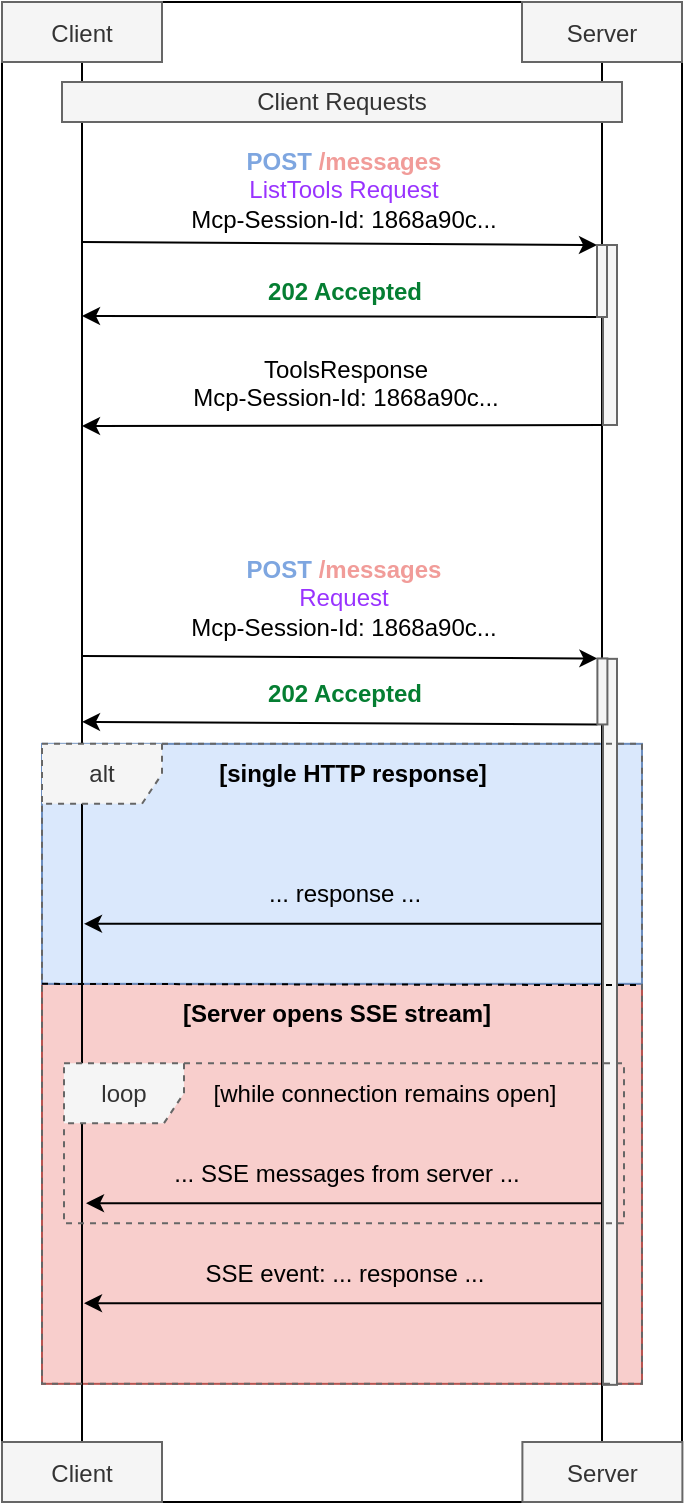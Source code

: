 <mxfile version="26.2.2" pages="2">
  <diagram name="Page-1" id="123456">
    <mxGraphModel dx="971" dy="740" grid="1" gridSize="10" guides="1" tooltips="1" connect="1" arrows="1" fold="1" page="1" pageScale="1" pageWidth="827" pageHeight="1169" math="0" shadow="0">
      <root>
        <mxCell id="0" />
        <mxCell id="1" parent="0" />
        <mxCell id="bvsU6awOQzSfe4YdC9JR-67" value="" style="rounded=0;whiteSpace=wrap;html=1;fillColor=none;" vertex="1" parent="1">
          <mxGeometry x="230" y="40" width="340" height="750" as="geometry" />
        </mxCell>
        <mxCell id="bvsU6awOQzSfe4YdC9JR-65" value="" style="rounded=0;whiteSpace=wrap;html=1;fillColor=#f8cecc;strokeColor=#b85450;" vertex="1" parent="1">
          <mxGeometry x="250" y="530.92" width="300" height="200" as="geometry" />
        </mxCell>
        <mxCell id="bvsU6awOQzSfe4YdC9JR-63" value="" style="rounded=0;whiteSpace=wrap;html=1;fillColor=#dae8fc;strokeColor=#6c8ebf;" vertex="1" parent="1">
          <mxGeometry x="250" y="410.92" width="300" height="120" as="geometry" />
        </mxCell>
        <mxCell id="bvsU6awOQzSfe4YdC9JR-38" style="edgeStyle=orthogonalEdgeStyle;rounded=0;orthogonalLoop=1;jettySize=auto;html=1;endArrow=none;endFill=1;startFill=0;" edge="1" parent="1" source="bvsU6awOQzSfe4YdC9JR-39">
          <mxGeometry relative="1" as="geometry">
            <mxPoint x="270" y="760" as="targetPoint" />
          </mxGeometry>
        </mxCell>
        <mxCell id="bvsU6awOQzSfe4YdC9JR-39" value="Client" style="shape=rectangle;fillColor=#f5f5f5;fontColor=#333333;strokeColor=#666666;" vertex="1" parent="1">
          <mxGeometry x="230" y="40" width="80" height="30" as="geometry" />
        </mxCell>
        <mxCell id="bvsU6awOQzSfe4YdC9JR-40" style="edgeStyle=orthogonalEdgeStyle;rounded=0;orthogonalLoop=1;jettySize=auto;html=1;endArrow=none;startFill=0;" edge="1" parent="1" source="bvsU6awOQzSfe4YdC9JR-41">
          <mxGeometry relative="1" as="geometry">
            <mxPoint x="530" y="760" as="targetPoint" />
          </mxGeometry>
        </mxCell>
        <mxCell id="bvsU6awOQzSfe4YdC9JR-41" value="Server" style="shape=rectangle;fillColor=#f5f5f5;fontColor=#333333;strokeColor=#666666;" vertex="1" parent="1">
          <mxGeometry x="490" y="40" width="80" height="30" as="geometry" />
        </mxCell>
        <mxCell id="bvsU6awOQzSfe4YdC9JR-42" value="Client Requests" style="rounded=0;whiteSpace=wrap;html=1;fillColor=#f5f5f5;fontColor=#333333;strokeColor=#666666;" vertex="1" parent="1">
          <mxGeometry x="260" y="80" width="280" height="20" as="geometry" />
        </mxCell>
        <mxCell id="bvsU6awOQzSfe4YdC9JR-44" value="&lt;span style=&quot;font-family: Helvetica; font-size: 12px; font-style: normal; font-variant-ligatures: normal; font-variant-caps: normal; letter-spacing: normal; orphans: 2; text-indent: 0px; text-transform: none; widows: 2; word-spacing: 0px; -webkit-text-stroke-width: 0px; white-space: normal; text-decoration-thickness: initial; text-decoration-style: initial; text-decoration-color: initial; float: none; display: inline !important;&quot;&gt;&lt;font style=&quot;color: rgb(126, 166, 224);&quot;&gt;&lt;b style=&quot;&quot;&gt;POST&lt;/b&gt;&lt;/font&gt;&lt;/span&gt;&lt;span style=&quot;color: rgb(0, 0, 0); font-family: Helvetica; font-size: 12px; font-style: normal; font-variant-ligatures: normal; font-variant-caps: normal; font-weight: 400; letter-spacing: normal; orphans: 2; text-indent: 0px; text-transform: none; widows: 2; word-spacing: 0px; -webkit-text-stroke-width: 0px; white-space: normal; text-decoration-thickness: initial; text-decoration-style: initial; text-decoration-color: initial; float: none; display: inline !important;&quot;&gt; &lt;/span&gt;&lt;span style=&quot;font-family: Helvetica; font-size: 12px; font-style: normal; font-variant-ligatures: normal; font-variant-caps: normal; letter-spacing: normal; orphans: 2; text-indent: 0px; text-transform: none; widows: 2; word-spacing: 0px; -webkit-text-stroke-width: 0px; white-space: normal; text-decoration-thickness: initial; text-decoration-style: initial; text-decoration-color: initial; float: none; display: inline !important;&quot;&gt;&lt;font style=&quot;color: rgb(241, 156, 153);&quot;&gt;&lt;b style=&quot;&quot;&gt;/messages&lt;/b&gt;&lt;/font&gt;&lt;/span&gt;&lt;div&gt;&lt;span style=&quot;background-color: transparent;&quot;&gt;&lt;font style=&quot;color: rgb(153, 51, 255);&quot;&gt;ListTools Request&lt;/font&gt;&lt;/span&gt;&lt;/div&gt;&lt;div&gt;Mcp-Session-Id: 1868a90c...&lt;span style=&quot;background-color: transparent;&quot;&gt;&lt;/span&gt;&lt;/div&gt;" style="text;whiteSpace=wrap;html=1;fillColor=none;align=center;" vertex="1" parent="1">
          <mxGeometry x="322" y="106" width="158" height="50" as="geometry" />
        </mxCell>
        <mxCell id="bvsU6awOQzSfe4YdC9JR-46" value="&lt;font style=&quot;color: light-dark(rgb(5, 126, 50), rgb(58, 117, 107));&quot;&gt;&lt;b&gt;202 Accepted&lt;/b&gt;&lt;/font&gt;" style="text;html=1;align=center;verticalAlign=middle;resizable=0;points=[];autosize=1;strokeColor=none;fillColor=none;" vertex="1" parent="1">
          <mxGeometry x="351" y="170" width="100" height="30" as="geometry" />
        </mxCell>
        <mxCell id="bvsU6awOQzSfe4YdC9JR-48" value="" style="endArrow=classic;html=1;rounded=0;entryX=0;entryY=1;entryDx=0;entryDy=0;" edge="1" parent="1" target="bvsU6awOQzSfe4YdC9JR-73">
          <mxGeometry width="50" height="50" relative="1" as="geometry">
            <mxPoint x="270" y="367" as="sourcePoint" />
            <mxPoint x="530" y="367" as="targetPoint" />
          </mxGeometry>
        </mxCell>
        <mxCell id="bvsU6awOQzSfe4YdC9JR-49" value="&lt;span style=&quot;font-family: Helvetica; font-size: 12px; font-style: normal; font-variant-ligatures: normal; font-variant-caps: normal; letter-spacing: normal; orphans: 2; text-indent: 0px; text-transform: none; widows: 2; word-spacing: 0px; -webkit-text-stroke-width: 0px; white-space: normal; text-decoration-thickness: initial; text-decoration-style: initial; text-decoration-color: initial; float: none; display: inline !important;&quot;&gt;&lt;font style=&quot;color: rgb(126, 166, 224);&quot;&gt;&lt;b style=&quot;&quot;&gt;POST&lt;/b&gt;&lt;/font&gt;&lt;/span&gt;&lt;span style=&quot;color: rgb(0, 0, 0); font-family: Helvetica; font-size: 12px; font-style: normal; font-variant-ligatures: normal; font-variant-caps: normal; font-weight: 400; letter-spacing: normal; orphans: 2; text-indent: 0px; text-transform: none; widows: 2; word-spacing: 0px; -webkit-text-stroke-width: 0px; white-space: normal; text-decoration-thickness: initial; text-decoration-style: initial; text-decoration-color: initial; float: none; display: inline !important;&quot;&gt; &lt;/span&gt;&lt;span style=&quot;font-family: Helvetica; font-size: 12px; font-style: normal; font-variant-ligatures: normal; font-variant-caps: normal; letter-spacing: normal; orphans: 2; text-indent: 0px; text-transform: none; widows: 2; word-spacing: 0px; -webkit-text-stroke-width: 0px; white-space: normal; text-decoration-thickness: initial; text-decoration-style: initial; text-decoration-color: initial; float: none; display: inline !important;&quot;&gt;&lt;font style=&quot;color: rgb(241, 156, 153);&quot;&gt;&lt;b style=&quot;&quot;&gt;/messages&lt;/b&gt;&lt;/font&gt;&lt;/span&gt;&lt;div&gt;&lt;span style=&quot;background-color: transparent;&quot;&gt;&lt;font style=&quot;color: rgb(153, 51, 255);&quot;&gt;Request&lt;/font&gt;&lt;/span&gt;&lt;/div&gt;&lt;div&gt;Mcp-Session-Id: 1868a90c...&lt;span style=&quot;background-color: transparent;&quot;&gt;&lt;/span&gt;&lt;/div&gt;" style="text;whiteSpace=wrap;html=1;fillColor=none;align=center;" vertex="1" parent="1">
          <mxGeometry x="322" y="310" width="158" height="50" as="geometry" />
        </mxCell>
        <mxCell id="bvsU6awOQzSfe4YdC9JR-50" value="&lt;font style=&quot;color: rgb(0, 0, 0);&quot;&gt;&lt;b&gt;[single HTTP response]&lt;/b&gt;&lt;/font&gt;" style="text;html=1;align=center;verticalAlign=middle;resizable=0;points=[];autosize=1;strokeColor=none;fillColor=none;" vertex="1" parent="1">
          <mxGeometry x="325" y="410.92" width="160" height="30" as="geometry" />
        </mxCell>
        <mxCell id="bvsU6awOQzSfe4YdC9JR-51" value="&lt;font&gt;... response ...&lt;/font&gt;" style="text;html=1;align=center;verticalAlign=middle;resizable=0;points=[];autosize=1;strokeColor=none;fillColor=none;" vertex="1" parent="1">
          <mxGeometry x="351" y="470.92" width="100" height="30" as="geometry" />
        </mxCell>
        <mxCell id="bvsU6awOQzSfe4YdC9JR-52" value="" style="endArrow=classic;html=1;rounded=0;" edge="1" parent="1">
          <mxGeometry width="50" height="50" relative="1" as="geometry">
            <mxPoint x="531" y="500.92" as="sourcePoint" />
            <mxPoint x="271" y="500.92" as="targetPoint" />
          </mxGeometry>
        </mxCell>
        <mxCell id="bvsU6awOQzSfe4YdC9JR-53" value="[while connection remains open]" style="text;html=1;align=center;verticalAlign=middle;resizable=0;points=[];autosize=1;strokeColor=none;fillColor=none;" vertex="1" parent="1">
          <mxGeometry x="326" y="570.59" width="190" height="30" as="geometry" />
        </mxCell>
        <mxCell id="bvsU6awOQzSfe4YdC9JR-55" value="... SSE messages from server ..." style="text;html=1;align=center;verticalAlign=middle;resizable=0;points=[];autosize=1;strokeColor=none;fillColor=none;" vertex="1" parent="1">
          <mxGeometry x="302" y="610.59" width="200" height="30" as="geometry" />
        </mxCell>
        <mxCell id="bvsU6awOQzSfe4YdC9JR-56" value="" style="endArrow=classic;html=1;rounded=0;" edge="1" parent="1">
          <mxGeometry width="50" height="50" relative="1" as="geometry">
            <mxPoint x="532" y="640.59" as="sourcePoint" />
            <mxPoint x="272" y="640.59" as="targetPoint" />
          </mxGeometry>
        </mxCell>
        <mxCell id="bvsU6awOQzSfe4YdC9JR-57" value="SSE event: ... response ..." style="text;html=1;align=center;verticalAlign=middle;resizable=0;points=[];autosize=1;strokeColor=none;fillColor=none;" vertex="1" parent="1">
          <mxGeometry x="321" y="660.59" width="160" height="30" as="geometry" />
        </mxCell>
        <mxCell id="bvsU6awOQzSfe4YdC9JR-58" value="" style="endArrow=classic;html=1;rounded=0;" edge="1" parent="1">
          <mxGeometry width="50" height="50" relative="1" as="geometry">
            <mxPoint x="531" y="690.59" as="sourcePoint" />
            <mxPoint x="271" y="690.59" as="targetPoint" />
          </mxGeometry>
        </mxCell>
        <mxCell id="bvsU6awOQzSfe4YdC9JR-62" value="&lt;b&gt;[Server opens SSE stream]&lt;/b&gt;" style="text;html=1;align=center;verticalAlign=middle;resizable=0;points=[];autosize=1;strokeColor=none;fillColor=none;" vertex="1" parent="1">
          <mxGeometry x="307" y="530.92" width="180" height="30" as="geometry" />
        </mxCell>
        <mxCell id="bvsU6awOQzSfe4YdC9JR-68" value="Client" style="shape=rectangle;fillColor=#f5f5f5;fontColor=#333333;strokeColor=#666666;" vertex="1" parent="1">
          <mxGeometry x="230" y="760" width="80" height="30" as="geometry" />
        </mxCell>
        <mxCell id="bvsU6awOQzSfe4YdC9JR-69" value="Server" style="shape=rectangle;fillColor=#f5f5f5;fontColor=#333333;strokeColor=#666666;" vertex="1" parent="1">
          <mxGeometry x="490.2" y="760" width="80" height="30" as="geometry" />
        </mxCell>
        <mxCell id="bvsU6awOQzSfe4YdC9JR-43" value="" style="endArrow=classic;html=1;rounded=0;entryX=0;entryY=1;entryDx=0;entryDy=0;" edge="1" parent="1" target="bvsU6awOQzSfe4YdC9JR-70">
          <mxGeometry width="50" height="50" relative="1" as="geometry">
            <mxPoint x="270" y="160" as="sourcePoint" />
            <mxPoint x="530" y="163" as="targetPoint" />
          </mxGeometry>
        </mxCell>
        <mxCell id="bvsU6awOQzSfe4YdC9JR-45" value="" style="endArrow=classic;html=1;rounded=0;exitX=1;exitY=1;exitDx=0;exitDy=0;" edge="1" parent="1" source="bvsU6awOQzSfe4YdC9JR-70">
          <mxGeometry width="50" height="50" relative="1" as="geometry">
            <mxPoint x="530" y="197" as="sourcePoint" />
            <mxPoint x="270" y="197" as="targetPoint" />
          </mxGeometry>
        </mxCell>
        <mxCell id="bvsU6awOQzSfe4YdC9JR-72" value="&lt;font style=&quot;color: light-dark(rgb(5, 126, 50), rgb(58, 117, 107));&quot;&gt;&lt;b&gt;202 Accepted&lt;/b&gt;&lt;/font&gt;" style="text;html=1;align=center;verticalAlign=middle;resizable=0;points=[];autosize=1;strokeColor=none;fillColor=none;" vertex="1" parent="1">
          <mxGeometry x="351" y="370.92" width="100" height="30" as="geometry" />
        </mxCell>
        <mxCell id="bvsU6awOQzSfe4YdC9JR-75" value="" style="endArrow=classic;html=1;rounded=0;exitX=1;exitY=1;exitDx=0;exitDy=0;" edge="1" parent="1" source="bvsU6awOQzSfe4YdC9JR-73">
          <mxGeometry width="50" height="50" relative="1" as="geometry">
            <mxPoint x="528" y="399.92" as="sourcePoint" />
            <mxPoint x="270" y="399.92" as="targetPoint" />
          </mxGeometry>
        </mxCell>
        <mxCell id="bvsU6awOQzSfe4YdC9JR-77" value="" style="rounded=0;whiteSpace=wrap;html=1;fillColor=#f5f5f5;fontColor=#333333;strokeColor=#666666;rotation=90;" vertex="1" parent="1">
          <mxGeometry x="352.5" y="546.42" width="363" height="7" as="geometry" />
        </mxCell>
        <mxCell id="bvsU6awOQzSfe4YdC9JR-73" value="" style="rounded=0;whiteSpace=wrap;html=1;fillColor=#f5f5f5;fontColor=#333333;strokeColor=#666666;rotation=90;" vertex="1" parent="1">
          <mxGeometry x="513.7" y="382.23" width="33" height="5" as="geometry" />
        </mxCell>
        <mxCell id="bvsU6awOQzSfe4YdC9JR-54" value="loop" style="shape=umlFrame;whiteSpace=wrap;html=1;pointerEvents=0;dashed=1;fillColor=#f5f5f5;fontColor=#333333;strokeColor=#666666;" vertex="1" parent="1">
          <mxGeometry x="261" y="570.59" width="280" height="80" as="geometry" />
        </mxCell>
        <mxCell id="bvsU6awOQzSfe4YdC9JR-61" value="" style="endArrow=none;html=1;rounded=0;endFill=1;startFill=0;dashed=1;entryX=0.998;entryY=0.377;entryDx=0;entryDy=0;entryPerimeter=0;" edge="1" parent="1" target="bvsU6awOQzSfe4YdC9JR-59">
          <mxGeometry width="50" height="50" relative="1" as="geometry">
            <mxPoint x="250" y="530.92" as="sourcePoint" />
            <mxPoint x="510" y="530.92" as="targetPoint" />
          </mxGeometry>
        </mxCell>
        <mxCell id="bvsU6awOQzSfe4YdC9JR-59" value="alt" style="shape=umlFrame;whiteSpace=wrap;html=1;pointerEvents=0;dashed=1;fillColor=#f5f5f5;fontColor=#333333;strokeColor=#666666;" vertex="1" parent="1">
          <mxGeometry x="250" y="410.92" width="300" height="320" as="geometry" />
        </mxCell>
        <mxCell id="kSpykjq3NSgXKiY-Ckrp-1" value="&lt;font&gt;&lt;span style=&quot;font-family: Helvetica; font-size: 12px; font-style: normal; font-variant-ligatures: normal; font-variant-caps: normal; font-weight: 400; letter-spacing: normal; orphans: 2; text-indent: 0px; text-transform: none; widows: 2; word-spacing: 0px; -webkit-text-stroke-width: 0px; white-space: normal; text-decoration-thickness: initial; text-decoration-style: initial; text-decoration-color: initial; float: none; display: inline !important;&quot;&gt;ToolsResponse&lt;/span&gt;&lt;br style=&quot;forced-color-adjust: none; font-family: Helvetica; font-size: 12px; font-style: normal; font-variant-ligatures: normal; font-variant-caps: normal; font-weight: 400; letter-spacing: normal; orphans: 2; text-indent: 0px; text-transform: none; widows: 2; word-spacing: 0px; -webkit-text-stroke-width: 0px; white-space: normal; text-decoration-thickness: initial; text-decoration-style: initial; text-decoration-color: initial;&quot;&gt;&lt;span style=&quot;font-family: Helvetica; font-size: 12px; font-style: normal; font-variant-ligatures: normal; font-variant-caps: normal; font-weight: 400; letter-spacing: normal; orphans: 2; text-indent: 0px; text-transform: none; widows: 2; word-spacing: 0px; -webkit-text-stroke-width: 0px; white-space: normal; text-decoration-thickness: initial; text-decoration-style: initial; text-decoration-color: initial; float: none; display: inline !important;&quot;&gt;Mcp-Session-Id: 1868a90c...&lt;/span&gt;&lt;/font&gt;" style="text;whiteSpace=wrap;html=1;align=center;" vertex="1" parent="1">
          <mxGeometry x="322" y="210" width="160" height="44" as="geometry" />
        </mxCell>
        <mxCell id="kSpykjq3NSgXKiY-Ckrp-2" value="" style="endArrow=classic;html=1;rounded=0;exitX=1;exitY=1;exitDx=0;exitDy=0;" edge="1" parent="1" source="kSpykjq3NSgXKiY-Ckrp-3">
          <mxGeometry width="50" height="50" relative="1" as="geometry">
            <mxPoint x="532" y="252" as="sourcePoint" />
            <mxPoint x="270" y="252" as="targetPoint" />
          </mxGeometry>
        </mxCell>
        <mxCell id="kSpykjq3NSgXKiY-Ckrp-3" value="" style="rounded=0;whiteSpace=wrap;html=1;fillColor=#f5f5f5;fontColor=#333333;strokeColor=#666666;rotation=90;" vertex="1" parent="1">
          <mxGeometry x="489" y="203" width="90" height="7" as="geometry" />
        </mxCell>
        <mxCell id="bvsU6awOQzSfe4YdC9JR-70" value="" style="rounded=0;whiteSpace=wrap;html=1;fillColor=#f5f5f5;fontColor=#333333;strokeColor=#666666;rotation=90;" vertex="1" parent="1">
          <mxGeometry x="512" y="177" width="36" height="5" as="geometry" />
        </mxCell>
      </root>
    </mxGraphModel>
  </diagram>
  <diagram id="hjMWY0siL_BzSEtivl56" name="Page-2">
    <mxGraphModel dx="551" dy="420" grid="1" gridSize="10" guides="1" tooltips="1" connect="1" arrows="1" fold="1" page="1" pageScale="1" pageWidth="827" pageHeight="1169" math="0" shadow="0">
      <root>
        <mxCell id="0" />
        <mxCell id="1" parent="0" />
        <mxCell id="BoXOAE26odiqFkRZH7zJ-1" value="" style="rounded=0;whiteSpace=wrap;html=1;fillColor=none;" vertex="1" parent="1">
          <mxGeometry x="220" y="140" width="340" height="400" as="geometry" />
        </mxCell>
        <mxCell id="BoXOAE26odiqFkRZH7zJ-2" style="edgeStyle=orthogonalEdgeStyle;rounded=0;orthogonalLoop=1;jettySize=auto;html=1;endArrow=none;endFill=1;startFill=0;" edge="1" parent="1" source="BoXOAE26odiqFkRZH7zJ-3">
          <mxGeometry relative="1" as="geometry">
            <mxPoint x="260" y="520" as="targetPoint" />
          </mxGeometry>
        </mxCell>
        <mxCell id="BoXOAE26odiqFkRZH7zJ-3" value="Client" style="shape=rectangle;fillColor=#f5f5f5;fontColor=#333333;strokeColor=#666666;" vertex="1" parent="1">
          <mxGeometry x="220" y="140" width="80" height="30" as="geometry" />
        </mxCell>
        <mxCell id="BoXOAE26odiqFkRZH7zJ-4" style="edgeStyle=orthogonalEdgeStyle;rounded=0;orthogonalLoop=1;jettySize=auto;html=1;endArrow=none;startFill=0;" edge="1" parent="1" source="BoXOAE26odiqFkRZH7zJ-5">
          <mxGeometry relative="1" as="geometry">
            <mxPoint x="520" y="520" as="targetPoint" />
          </mxGeometry>
        </mxCell>
        <mxCell id="BoXOAE26odiqFkRZH7zJ-5" value="Server" style="shape=rectangle;fillColor=#f5f5f5;fontColor=#333333;strokeColor=#666666;" vertex="1" parent="1">
          <mxGeometry x="480" y="140" width="80" height="30" as="geometry" />
        </mxCell>
        <mxCell id="BoXOAE26odiqFkRZH7zJ-6" value="Initialization" style="rounded=0;whiteSpace=wrap;html=1;fillColor=#f5f5f5;fontColor=#333333;strokeColor=#666666;" vertex="1" parent="1">
          <mxGeometry x="250" y="180" width="280" height="20" as="geometry" />
        </mxCell>
        <mxCell id="BoXOAE26odiqFkRZH7zJ-7" value="" style="endArrow=classic;html=1;rounded=0;entryX=0;entryY=1;entryDx=0;entryDy=0;" edge="1" parent="1" target="NLQT41rko_3tewZHnkeb-2">
          <mxGeometry width="50" height="50" relative="1" as="geometry">
            <mxPoint x="260" y="357" as="sourcePoint" />
            <mxPoint x="520" y="357" as="targetPoint" />
          </mxGeometry>
        </mxCell>
        <mxCell id="BoXOAE26odiqFkRZH7zJ-8" value="&lt;span style=&quot;font-family: Helvetica; font-size: 12px; font-style: normal; font-variant-ligatures: normal; font-variant-caps: normal; letter-spacing: normal; orphans: 2; text-indent: 0px; text-transform: none; widows: 2; word-spacing: 0px; -webkit-text-stroke-width: 0px; white-space: normal; text-decoration-thickness: initial; text-decoration-style: initial; text-decoration-color: initial; float: none; display: inline !important;&quot;&gt;&lt;font style=&quot;color: rgb(126, 166, 224);&quot;&gt;&lt;b style=&quot;&quot;&gt;POST&lt;/b&gt;&lt;/font&gt;&lt;/span&gt;&lt;span style=&quot;color: rgb(0, 0, 0); font-family: Helvetica; font-size: 12px; font-style: normal; font-variant-ligatures: normal; font-variant-caps: normal; font-weight: 400; letter-spacing: normal; orphans: 2; text-indent: 0px; text-transform: none; widows: 2; word-spacing: 0px; -webkit-text-stroke-width: 0px; white-space: normal; text-decoration-thickness: initial; text-decoration-style: initial; text-decoration-color: initial; float: none; display: inline !important;&quot;&gt; &lt;/span&gt;&lt;span style=&quot;font-family: Helvetica; font-size: 12px; font-style: normal; font-variant-ligatures: normal; font-variant-caps: normal; letter-spacing: normal; orphans: 2; text-indent: 0px; text-transform: none; widows: 2; word-spacing: 0px; -webkit-text-stroke-width: 0px; white-space: normal; text-decoration-thickness: initial; text-decoration-style: initial; text-decoration-color: initial; float: none; display: inline !important;&quot;&gt;&lt;font style=&quot;color: rgb(241, 156, 153);&quot;&gt;&lt;b style=&quot;&quot;&gt;/messages&lt;/b&gt;&lt;/font&gt;&lt;/span&gt;&lt;div&gt;&lt;span style=&quot;background-color: transparent;&quot;&gt;&lt;font style=&quot;color: rgb(153, 51, 255);&quot;&gt;InitializeRequest&lt;/font&gt;&lt;/span&gt;&lt;/div&gt;&lt;div&gt;Mcp-Session-Id: 1868a90c...&lt;span style=&quot;background-color: transparent;&quot;&gt;&lt;/span&gt;&lt;/div&gt;" style="text;whiteSpace=wrap;html=1;fillColor=none;align=center;" vertex="1" parent="1">
          <mxGeometry x="312" y="300" width="158" height="50" as="geometry" />
        </mxCell>
        <mxCell id="BoXOAE26odiqFkRZH7zJ-9" value="" style="endArrow=classic;html=1;rounded=0;entryX=0;entryY=1;entryDx=0;entryDy=0;" edge="1" parent="1" target="NLQT41rko_3tewZHnkeb-1">
          <mxGeometry width="50" height="50" relative="1" as="geometry">
            <mxPoint x="260" y="240" as="sourcePoint" />
            <mxPoint x="520" y="240" as="targetPoint" />
          </mxGeometry>
        </mxCell>
        <mxCell id="BoXOAE26odiqFkRZH7zJ-10" value="&lt;font style=&quot;color: rgb(151, 208, 119);&quot;&gt;&lt;b&gt;GET&lt;/b&gt;&lt;/font&gt;&lt;b&gt; &lt;font style=&quot;color: rgb(241, 156, 153);&quot;&gt;/sse&lt;/font&gt;&lt;/b&gt;&lt;div&gt;&lt;font style=&quot;color: rgb(178, 102, 255);&quot;&gt;Start session&lt;/font&gt;&lt;/div&gt;" style="text;html=1;align=center;verticalAlign=middle;resizable=0;points=[];autosize=1;strokeColor=none;fillColor=none;" vertex="1" parent="1">
          <mxGeometry x="345" y="203" width="90" height="40" as="geometry" />
        </mxCell>
        <mxCell id="BoXOAE26odiqFkRZH7zJ-11" value="&lt;font style=&quot;color: rgb(154, 199, 191);&quot;&gt;&lt;span style=&quot;font-family: Helvetica; font-size: 12px; font-style: normal; font-variant-ligatures: normal; font-variant-caps: normal; font-weight: 400; letter-spacing: normal; orphans: 2; text-indent: 0px; text-transform: none; widows: 2; word-spacing: 0px; -webkit-text-stroke-width: 0px; white-space: normal; text-decoration-thickness: initial; text-decoration-style: initial; text-decoration-color: initial; float: none; display: inline !important; color: rgb(0, 0, 0);&quot;&gt;InitializeResponse&lt;/span&gt;&lt;br style=&quot;forced-color-adjust: none; font-family: Helvetica; font-size: 12px; font-style: normal; font-variant-ligatures: normal; font-variant-caps: normal; font-weight: 400; letter-spacing: normal; orphans: 2; text-indent: 0px; text-transform: none; widows: 2; word-spacing: 0px; -webkit-text-stroke-width: 0px; white-space: normal; text-decoration-thickness: initial; text-decoration-style: initial; text-decoration-color: initial; color: rgb(0, 0, 0);&quot;&gt;&lt;span style=&quot;font-family: Helvetica; font-size: 12px; font-style: normal; font-variant-ligatures: normal; font-variant-caps: normal; font-weight: 400; letter-spacing: normal; orphans: 2; text-indent: 0px; text-transform: none; widows: 2; word-spacing: 0px; -webkit-text-stroke-width: 0px; white-space: normal; text-decoration-thickness: initial; text-decoration-style: initial; text-decoration-color: initial; float: none; display: inline !important; color: rgb(0, 0, 0);&quot;&gt;Mcp-Session-Id: 1868a90c...&lt;/span&gt;&lt;/font&gt;&lt;div&gt;&lt;br&gt;&lt;/div&gt;" style="text;whiteSpace=wrap;html=1;align=center;" vertex="1" parent="1">
          <mxGeometry x="310" y="250" width="160" height="44" as="geometry" />
        </mxCell>
        <mxCell id="BoXOAE26odiqFkRZH7zJ-12" value="" style="endArrow=classic;html=1;rounded=0;" edge="1" parent="1">
          <mxGeometry width="50" height="50" relative="1" as="geometry">
            <mxPoint x="520" y="292" as="sourcePoint" />
            <mxPoint x="260" y="292" as="targetPoint" />
          </mxGeometry>
        </mxCell>
        <mxCell id="BoXOAE26odiqFkRZH7zJ-13" value="" style="endArrow=classic;html=1;rounded=0;exitX=1;exitY=1;exitDx=0;exitDy=0;" edge="1" parent="1" source="NLQT41rko_3tewZHnkeb-2">
          <mxGeometry width="50" height="50" relative="1" as="geometry">
            <mxPoint x="520" y="391" as="sourcePoint" />
            <mxPoint x="260" y="391" as="targetPoint" />
          </mxGeometry>
        </mxCell>
        <mxCell id="BoXOAE26odiqFkRZH7zJ-14" value="&lt;font style=&quot;color: light-dark(rgb(5, 126, 50), rgb(58, 117, 107));&quot;&gt;&lt;b&gt;202 Accepted&lt;/b&gt;&lt;/font&gt;" style="text;html=1;align=center;verticalAlign=middle;resizable=0;points=[];autosize=1;strokeColor=none;fillColor=none;" vertex="1" parent="1">
          <mxGeometry x="341" y="364" width="100" height="30" as="geometry" />
        </mxCell>
        <mxCell id="BoXOAE26odiqFkRZH7zJ-15" value="" style="endArrow=classic;html=1;rounded=0;entryX=0;entryY=1;entryDx=0;entryDy=0;" edge="1" parent="1" target="srx_w0445ORTyAmC4JLv-2">
          <mxGeometry width="50" height="50" relative="1" as="geometry">
            <mxPoint x="260" y="457" as="sourcePoint" />
            <mxPoint x="520" y="457" as="targetPoint" />
          </mxGeometry>
        </mxCell>
        <mxCell id="BoXOAE26odiqFkRZH7zJ-16" value="&lt;span style=&quot;font-family: Helvetica; font-size: 12px; font-style: normal; font-variant-ligatures: normal; font-variant-caps: normal; letter-spacing: normal; orphans: 2; text-indent: 0px; text-transform: none; widows: 2; word-spacing: 0px; -webkit-text-stroke-width: 0px; white-space: normal; text-decoration-thickness: initial; text-decoration-style: initial; text-decoration-color: initial; float: none; display: inline !important;&quot;&gt;&lt;font style=&quot;color: rgb(126, 166, 224);&quot;&gt;&lt;b style=&quot;&quot;&gt;POST&lt;/b&gt;&lt;/font&gt;&lt;/span&gt;&lt;span style=&quot;color: rgb(0, 0, 0); font-family: Helvetica; font-size: 12px; font-style: normal; font-variant-ligatures: normal; font-variant-caps: normal; font-weight: 400; letter-spacing: normal; orphans: 2; text-indent: 0px; text-transform: none; widows: 2; word-spacing: 0px; -webkit-text-stroke-width: 0px; white-space: normal; text-decoration-thickness: initial; text-decoration-style: initial; text-decoration-color: initial; float: none; display: inline !important;&quot;&gt; &lt;/span&gt;&lt;span style=&quot;font-family: Helvetica; font-size: 12px; font-style: normal; font-variant-ligatures: normal; font-variant-caps: normal; letter-spacing: normal; orphans: 2; text-indent: 0px; text-transform: none; widows: 2; word-spacing: 0px; -webkit-text-stroke-width: 0px; white-space: normal; text-decoration-thickness: initial; text-decoration-style: initial; text-decoration-color: initial; float: none; display: inline !important;&quot;&gt;&lt;font style=&quot;color: rgb(241, 156, 153);&quot;&gt;&lt;b style=&quot;&quot;&gt;/messages&lt;/b&gt;&lt;/font&gt;&lt;/span&gt;&lt;div&gt;&lt;span style=&quot;background-color: transparent;&quot;&gt;&lt;font style=&quot;color: rgb(153, 51, 255);&quot;&gt;InitializeNotification&lt;/font&gt;&lt;/span&gt;&lt;/div&gt;&lt;div&gt;Mcp-Session-Id: 1868a90c...&lt;span style=&quot;background-color: transparent;&quot;&gt;&lt;/span&gt;&lt;/div&gt;" style="text;whiteSpace=wrap;html=1;fillColor=none;align=center;" vertex="1" parent="1">
          <mxGeometry x="312" y="400" width="158" height="50" as="geometry" />
        </mxCell>
        <mxCell id="BoXOAE26odiqFkRZH7zJ-17" value="" style="endArrow=classic;html=1;rounded=0;exitX=1;exitY=1;exitDx=0;exitDy=0;" edge="1" parent="1" source="srx_w0445ORTyAmC4JLv-2">
          <mxGeometry width="50" height="50" relative="1" as="geometry">
            <mxPoint x="520" y="491" as="sourcePoint" />
            <mxPoint x="260" y="491" as="targetPoint" />
          </mxGeometry>
        </mxCell>
        <mxCell id="BoXOAE26odiqFkRZH7zJ-18" value="&lt;font style=&quot;color: light-dark(rgb(5, 126, 50), rgb(58, 117, 107));&quot;&gt;&lt;b&gt;202 Accepted&lt;/b&gt;&lt;/font&gt;" style="text;html=1;align=center;verticalAlign=middle;resizable=0;points=[];autosize=1;strokeColor=none;fillColor=none;" vertex="1" parent="1">
          <mxGeometry x="341" y="464" width="100" height="30" as="geometry" />
        </mxCell>
        <mxCell id="BoXOAE26odiqFkRZH7zJ-19" value="Client" style="shape=rectangle;fillColor=#f5f5f5;fontColor=#333333;strokeColor=#666666;" vertex="1" parent="1">
          <mxGeometry x="220" y="510" width="80" height="30" as="geometry" />
        </mxCell>
        <mxCell id="BoXOAE26odiqFkRZH7zJ-20" value="Server" style="shape=rectangle;fillColor=#f5f5f5;fontColor=#333333;strokeColor=#666666;" vertex="1" parent="1">
          <mxGeometry x="480" y="510" width="80" height="30" as="geometry" />
        </mxCell>
        <mxCell id="NLQT41rko_3tewZHnkeb-1" value="" style="rounded=0;whiteSpace=wrap;html=1;fillColor=#f5f5f5;fontColor=#333333;strokeColor=#666666;rotation=90;" vertex="1" parent="1">
          <mxGeometry x="396.25" y="363.25" width="254.5" height="7" as="geometry" />
        </mxCell>
        <mxCell id="NLQT41rko_3tewZHnkeb-2" value="" style="rounded=0;whiteSpace=wrap;html=1;fillColor=#f5f5f5;fontColor=#333333;strokeColor=#666666;rotation=90;" vertex="1" parent="1">
          <mxGeometry x="504" y="371.5" width="33" height="5" as="geometry" />
        </mxCell>
        <mxCell id="srx_w0445ORTyAmC4JLv-2" value="" style="rounded=0;whiteSpace=wrap;html=1;fillColor=#f5f5f5;fontColor=#333333;strokeColor=#666666;rotation=90;" vertex="1" parent="1">
          <mxGeometry x="504" y="472" width="33" height="5" as="geometry" />
        </mxCell>
      </root>
    </mxGraphModel>
  </diagram>
</mxfile>
